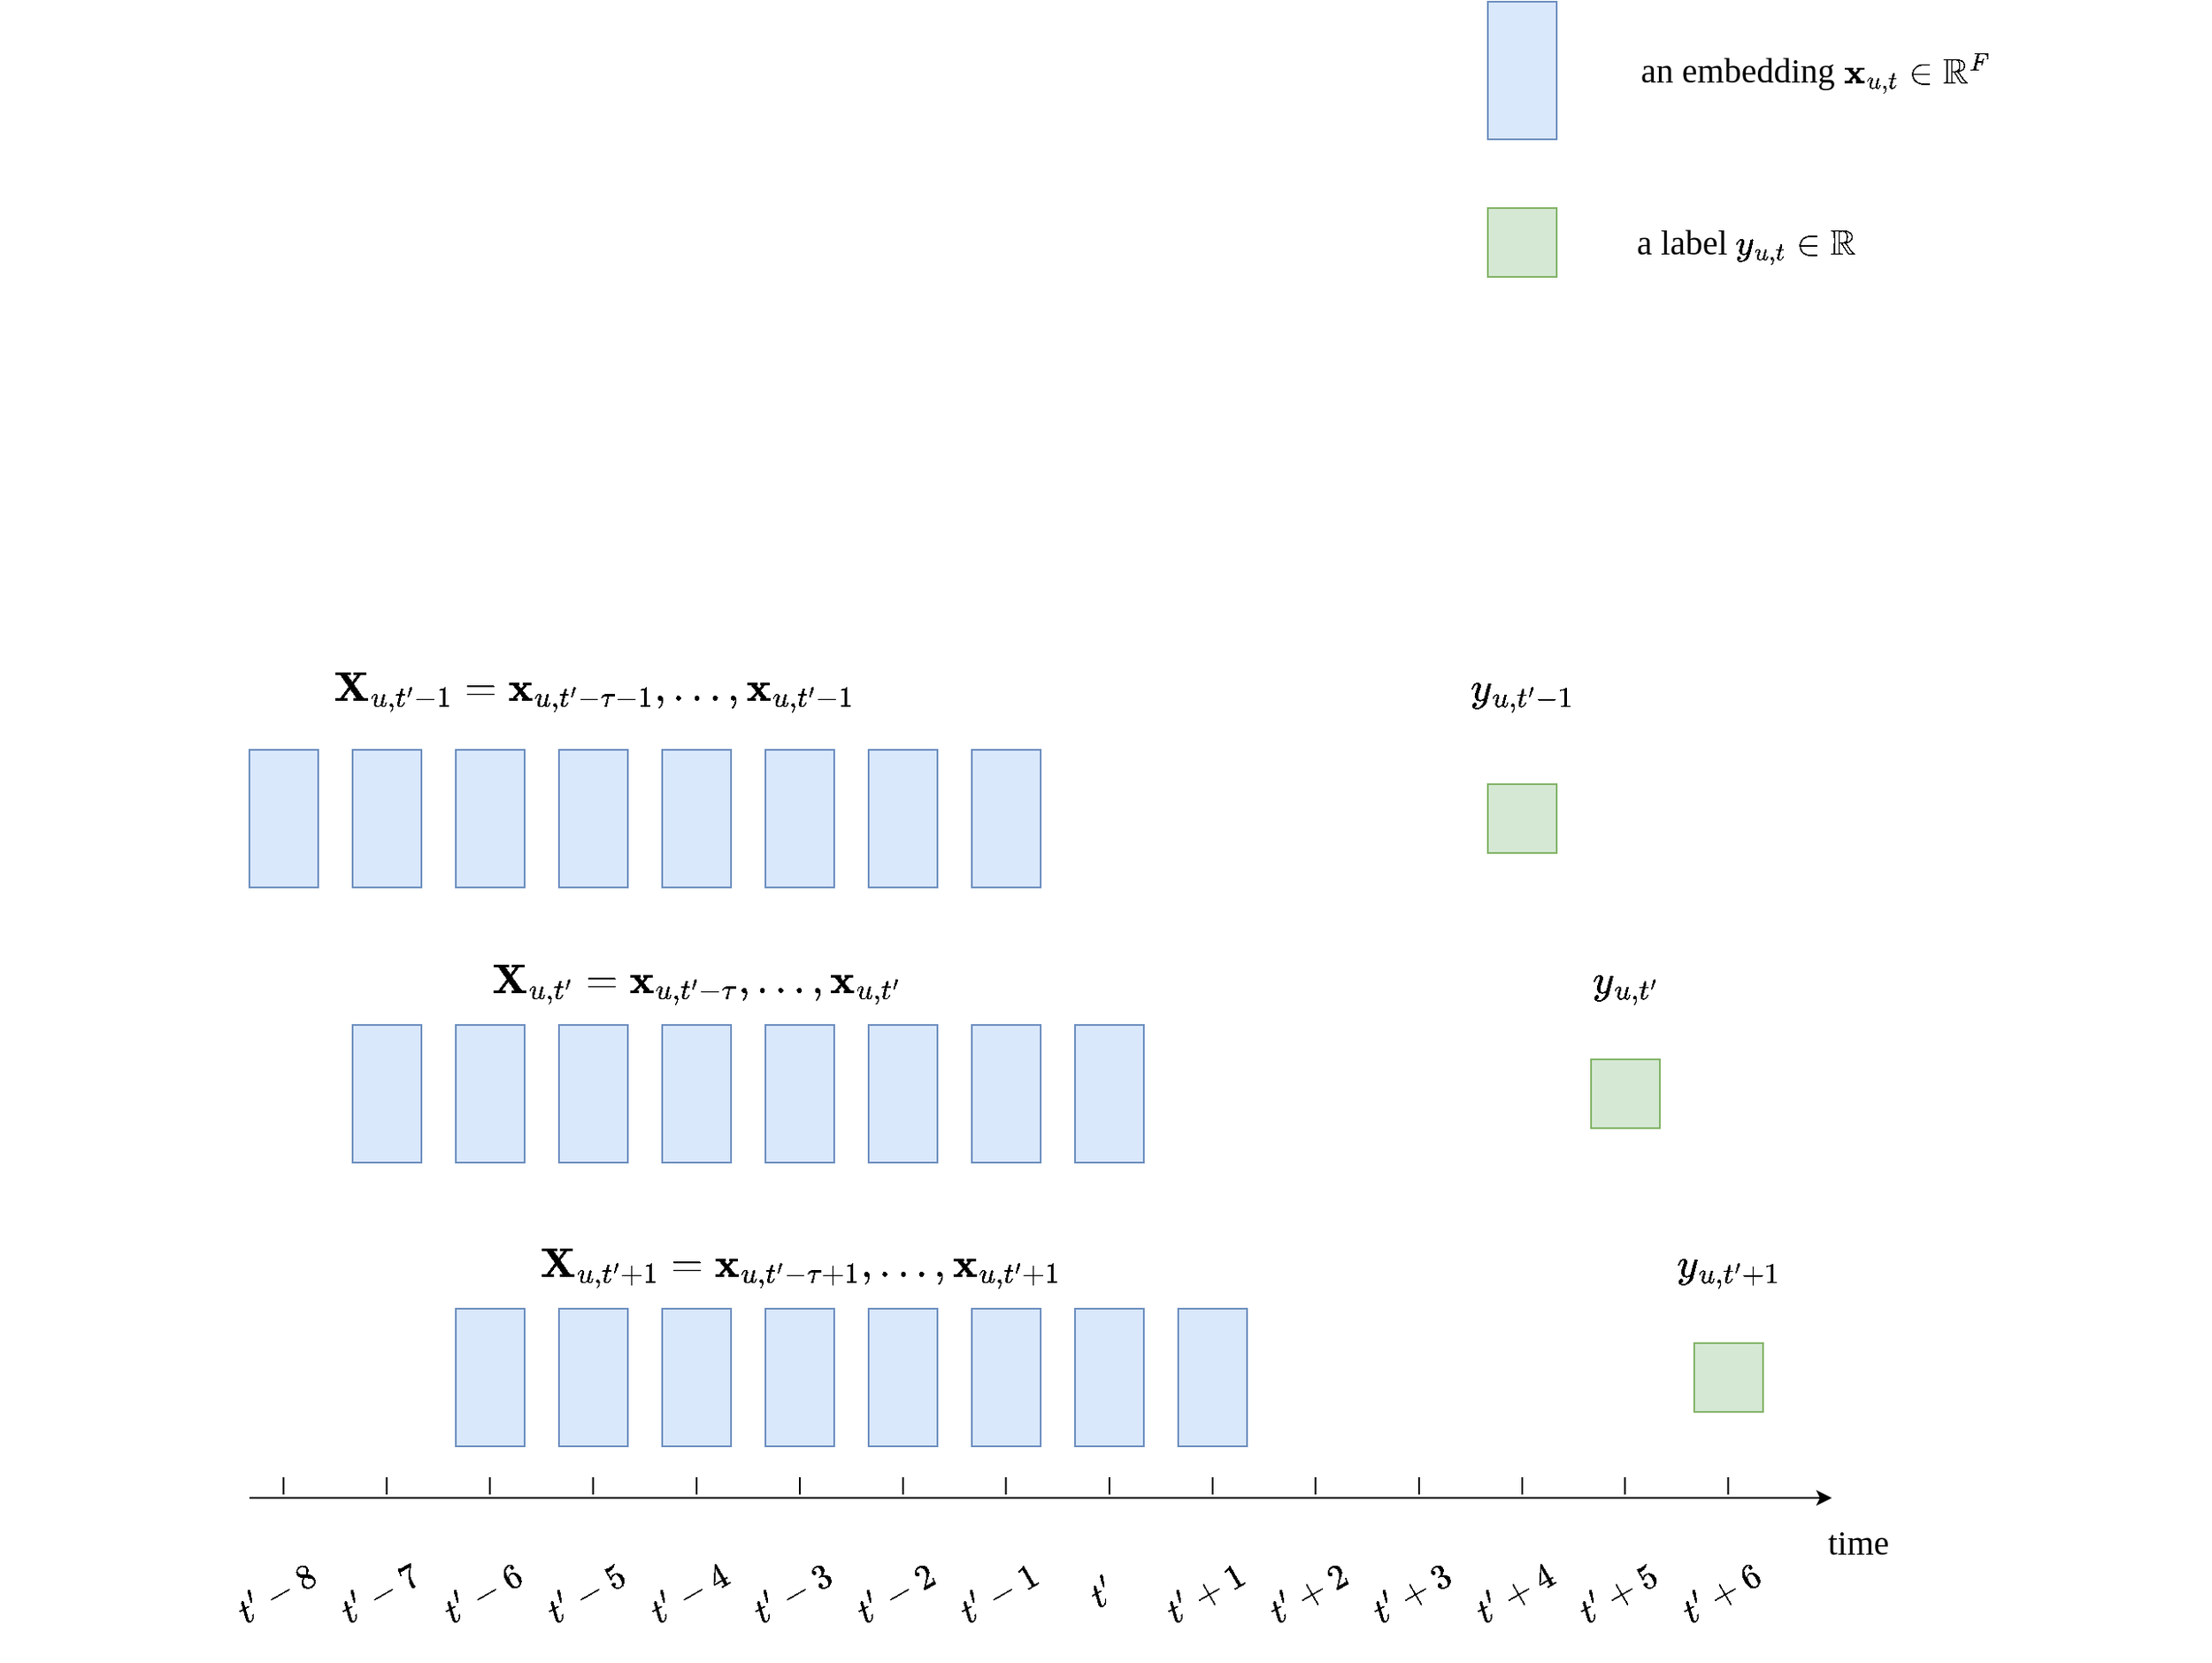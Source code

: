 <mxfile version="24.2.5" type="github">
  <diagram name="第 1 页" id="iBYXEOpFaW9ppv63QH4R">
    <mxGraphModel dx="4276" dy="2672" grid="1" gridSize="10" guides="1" tooltips="1" connect="1" arrows="1" fold="1" page="1" pageScale="1" pageWidth="980" pageHeight="1390" math="1" shadow="0">
      <root>
        <mxCell id="0" />
        <mxCell id="1" parent="0" />
        <mxCell id="Qjhme60CZn5szrycuIal-2" value="" style="rounded=0;whiteSpace=wrap;html=1;fillColor=#d5e8d4;strokeColor=#82b366;fontSize=20;" vertex="1" parent="1">
          <mxGeometry x="-40" y="-420" width="40" height="40" as="geometry" />
        </mxCell>
        <mxCell id="Qjhme60CZn5szrycuIal-3" value="" style="endArrow=classic;html=1;rounded=0;fontSize=20;" edge="1" parent="1">
          <mxGeometry width="50" height="50" relative="1" as="geometry">
            <mxPoint x="-880" y="-330" as="sourcePoint" />
            <mxPoint x="40" y="-330" as="targetPoint" />
          </mxGeometry>
        </mxCell>
        <mxCell id="Qjhme60CZn5szrycuIal-4" value="&lt;font style=&quot;font-size: 20px;&quot; face=&quot;Times New Roman&quot;&gt;time&lt;/font&gt;" style="text;html=1;align=center;verticalAlign=middle;resizable=0;points=[];autosize=1;strokeColor=none;fillColor=none;fontSize=20;" vertex="1" parent="1">
          <mxGeometry x="25" y="-325" width="60" height="40" as="geometry" />
        </mxCell>
        <mxCell id="Qjhme60CZn5szrycuIal-5" value="&lt;span style=&quot;font-family: &amp;quot;Times New Roman&amp;quot;; background-color: initial; font-size: 20px;&quot;&gt;$$t&#39;-8$$&lt;/span&gt;" style="text;html=1;align=center;verticalAlign=middle;resizable=0;points=[];autosize=1;strokeColor=none;fillColor=none;fontSize=20;rotation=330;" vertex="1" parent="1">
          <mxGeometry x="-910" y="-295" width="90" height="40" as="geometry" />
        </mxCell>
        <mxCell id="Qjhme60CZn5szrycuIal-7" value="" style="endArrow=none;html=1;rounded=0;exitX=0;exitY=0;exitDx=0;exitDy=0;fontSize=16;" edge="1" parent="1">
          <mxGeometry width="50" height="50" relative="1" as="geometry">
            <mxPoint x="-560" y="-332" as="sourcePoint" />
            <mxPoint x="-560" y="-342" as="targetPoint" />
          </mxGeometry>
        </mxCell>
        <mxCell id="Qjhme60CZn5szrycuIal-9" value="" style="rounded=0;whiteSpace=wrap;html=1;fillColor=#dae8fc;strokeColor=#6c8ebf;fontSize=20;" vertex="1" parent="1">
          <mxGeometry x="-460" y="-440" width="40" height="80" as="geometry" />
        </mxCell>
        <mxCell id="Qjhme60CZn5szrycuIal-11" value="" style="rounded=0;whiteSpace=wrap;html=1;fillColor=#dae8fc;strokeColor=#6c8ebf;fontSize=20;" vertex="1" parent="1">
          <mxGeometry x="-400" y="-440" width="40" height="80" as="geometry" />
        </mxCell>
        <mxCell id="Qjhme60CZn5szrycuIal-12" value="" style="endArrow=none;html=1;rounded=0;exitX=0;exitY=0;exitDx=0;exitDy=0;fontSize=16;" edge="1" parent="1">
          <mxGeometry width="50" height="50" relative="1" as="geometry">
            <mxPoint x="-500" y="-332" as="sourcePoint" />
            <mxPoint x="-500" y="-342" as="targetPoint" />
          </mxGeometry>
        </mxCell>
        <mxCell id="Qjhme60CZn5szrycuIal-13" value="" style="rounded=0;whiteSpace=wrap;html=1;fillColor=#dae8fc;strokeColor=#6c8ebf;fontSize=20;" vertex="1" parent="1">
          <mxGeometry x="-520" y="-440" width="40" height="80" as="geometry" />
        </mxCell>
        <mxCell id="Qjhme60CZn5szrycuIal-14" value="" style="rounded=0;whiteSpace=wrap;html=1;fillColor=#dae8fc;strokeColor=#6c8ebf;fontSize=20;" vertex="1" parent="1">
          <mxGeometry x="-580" y="-440" width="40" height="80" as="geometry" />
        </mxCell>
        <mxCell id="Qjhme60CZn5szrycuIal-15" value="" style="rounded=0;whiteSpace=wrap;html=1;fillColor=#dae8fc;strokeColor=#6c8ebf;fontSize=20;" vertex="1" parent="1">
          <mxGeometry x="-640" y="-440" width="40" height="80" as="geometry" />
        </mxCell>
        <mxCell id="Qjhme60CZn5szrycuIal-16" value="" style="rounded=0;whiteSpace=wrap;html=1;fillColor=#dae8fc;strokeColor=#6c8ebf;fontSize=20;" vertex="1" parent="1">
          <mxGeometry x="-700" y="-440" width="40" height="80" as="geometry" />
        </mxCell>
        <mxCell id="Qjhme60CZn5szrycuIal-17" value="" style="rounded=0;whiteSpace=wrap;html=1;fillColor=#dae8fc;strokeColor=#6c8ebf;fontSize=20;" vertex="1" parent="1">
          <mxGeometry x="-760" y="-440" width="40" height="80" as="geometry" />
        </mxCell>
        <mxCell id="Qjhme60CZn5szrycuIal-18" value="" style="rounded=0;whiteSpace=wrap;html=1;fillColor=#dae8fc;strokeColor=#6c8ebf;fontSize=20;" vertex="1" parent="1">
          <mxGeometry x="-340" y="-440" width="40" height="80" as="geometry" />
        </mxCell>
        <mxCell id="Qjhme60CZn5szrycuIal-19" value="" style="endArrow=none;html=1;rounded=0;exitX=0;exitY=0;exitDx=0;exitDy=0;fontSize=16;" edge="1" parent="1">
          <mxGeometry width="50" height="50" relative="1" as="geometry">
            <mxPoint x="-620" y="-332" as="sourcePoint" />
            <mxPoint x="-620" y="-342" as="targetPoint" />
          </mxGeometry>
        </mxCell>
        <mxCell id="Qjhme60CZn5szrycuIal-20" value="" style="endArrow=none;html=1;rounded=0;exitX=0;exitY=0;exitDx=0;exitDy=0;fontSize=16;" edge="1" parent="1">
          <mxGeometry width="50" height="50" relative="1" as="geometry">
            <mxPoint x="-680.2" y="-332" as="sourcePoint" />
            <mxPoint x="-680.2" y="-342" as="targetPoint" />
          </mxGeometry>
        </mxCell>
        <mxCell id="Qjhme60CZn5szrycuIal-21" value="" style="endArrow=none;html=1;rounded=0;exitX=0;exitY=0;exitDx=0;exitDy=0;fontSize=16;" edge="1" parent="1">
          <mxGeometry width="50" height="50" relative="1" as="geometry">
            <mxPoint x="-740.2" y="-332" as="sourcePoint" />
            <mxPoint x="-740.2" y="-342" as="targetPoint" />
          </mxGeometry>
        </mxCell>
        <mxCell id="Qjhme60CZn5szrycuIal-22" value="" style="endArrow=none;html=1;rounded=0;exitX=0;exitY=0;exitDx=0;exitDy=0;fontSize=16;" edge="1" parent="1">
          <mxGeometry width="50" height="50" relative="1" as="geometry">
            <mxPoint x="-800.2" y="-332" as="sourcePoint" />
            <mxPoint x="-800.2" y="-342" as="targetPoint" />
          </mxGeometry>
        </mxCell>
        <mxCell id="Qjhme60CZn5szrycuIal-23" value="" style="endArrow=none;html=1;rounded=0;exitX=0;exitY=0;exitDx=0;exitDy=0;fontSize=16;" edge="1" parent="1">
          <mxGeometry width="50" height="50" relative="1" as="geometry">
            <mxPoint x="-860.2" y="-332" as="sourcePoint" />
            <mxPoint x="-860.2" y="-342" as="targetPoint" />
          </mxGeometry>
        </mxCell>
        <mxCell id="Qjhme60CZn5szrycuIal-24" value="" style="endArrow=none;html=1;rounded=0;exitX=0;exitY=0;exitDx=0;exitDy=0;fontSize=16;" edge="1" parent="1">
          <mxGeometry width="50" height="50" relative="1" as="geometry">
            <mxPoint x="-440.2" y="-332" as="sourcePoint" />
            <mxPoint x="-440.2" y="-342" as="targetPoint" />
          </mxGeometry>
        </mxCell>
        <mxCell id="Qjhme60CZn5szrycuIal-25" value="" style="endArrow=none;html=1;rounded=0;exitX=0;exitY=0;exitDx=0;exitDy=0;fontSize=16;" edge="1" parent="1">
          <mxGeometry width="50" height="50" relative="1" as="geometry">
            <mxPoint x="-380" y="-332" as="sourcePoint" />
            <mxPoint x="-380" y="-342" as="targetPoint" />
          </mxGeometry>
        </mxCell>
        <mxCell id="Qjhme60CZn5szrycuIal-26" value="" style="endArrow=none;html=1;rounded=0;exitX=0;exitY=0;exitDx=0;exitDy=0;fontSize=16;" edge="1" parent="1">
          <mxGeometry width="50" height="50" relative="1" as="geometry">
            <mxPoint x="-320" y="-332" as="sourcePoint" />
            <mxPoint x="-320" y="-342" as="targetPoint" />
          </mxGeometry>
        </mxCell>
        <mxCell id="Qjhme60CZn5szrycuIal-27" value="" style="endArrow=none;html=1;rounded=0;exitX=0;exitY=0;exitDx=0;exitDy=0;fontSize=16;" edge="1" parent="1">
          <mxGeometry width="50" height="50" relative="1" as="geometry">
            <mxPoint x="-260.2" y="-332" as="sourcePoint" />
            <mxPoint x="-260.2" y="-342" as="targetPoint" />
          </mxGeometry>
        </mxCell>
        <mxCell id="Qjhme60CZn5szrycuIal-29" value="" style="endArrow=none;html=1;rounded=0;exitX=0;exitY=0;exitDx=0;exitDy=0;fontSize=16;" edge="1" parent="1">
          <mxGeometry width="50" height="50" relative="1" as="geometry">
            <mxPoint x="-200" y="-332" as="sourcePoint" />
            <mxPoint x="-200" y="-342" as="targetPoint" />
          </mxGeometry>
        </mxCell>
        <mxCell id="Qjhme60CZn5szrycuIal-30" value="" style="endArrow=none;html=1;rounded=0;exitX=0;exitY=0;exitDx=0;exitDy=0;fontSize=16;" edge="1" parent="1">
          <mxGeometry width="50" height="50" relative="1" as="geometry">
            <mxPoint x="-140" y="-332" as="sourcePoint" />
            <mxPoint x="-140" y="-342" as="targetPoint" />
          </mxGeometry>
        </mxCell>
        <mxCell id="Qjhme60CZn5szrycuIal-31" value="" style="rounded=0;whiteSpace=wrap;html=1;fillColor=#d5e8d4;strokeColor=#82b366;fontSize=20;" vertex="1" parent="1">
          <mxGeometry x="-160" y="-745" width="40" height="40" as="geometry" />
        </mxCell>
        <mxCell id="Qjhme60CZn5szrycuIal-32" value="" style="rounded=0;whiteSpace=wrap;html=1;fillColor=#dae8fc;strokeColor=#6c8ebf;fontSize=20;" vertex="1" parent="1">
          <mxGeometry x="-580" y="-765" width="40" height="80" as="geometry" />
        </mxCell>
        <mxCell id="Qjhme60CZn5szrycuIal-33" value="" style="rounded=0;whiteSpace=wrap;html=1;fillColor=#dae8fc;strokeColor=#6c8ebf;fontSize=20;" vertex="1" parent="1">
          <mxGeometry x="-520" y="-765" width="40" height="80" as="geometry" />
        </mxCell>
        <mxCell id="Qjhme60CZn5szrycuIal-34" value="" style="rounded=0;whiteSpace=wrap;html=1;fillColor=#dae8fc;strokeColor=#6c8ebf;fontSize=20;" vertex="1" parent="1">
          <mxGeometry x="-640" y="-765" width="40" height="80" as="geometry" />
        </mxCell>
        <mxCell id="Qjhme60CZn5szrycuIal-35" value="" style="rounded=0;whiteSpace=wrap;html=1;fillColor=#dae8fc;strokeColor=#6c8ebf;fontSize=20;" vertex="1" parent="1">
          <mxGeometry x="-700" y="-765" width="40" height="80" as="geometry" />
        </mxCell>
        <mxCell id="Qjhme60CZn5szrycuIal-36" value="" style="rounded=0;whiteSpace=wrap;html=1;fillColor=#dae8fc;strokeColor=#6c8ebf;fontSize=20;" vertex="1" parent="1">
          <mxGeometry x="-760" y="-765" width="40" height="80" as="geometry" />
        </mxCell>
        <mxCell id="Qjhme60CZn5szrycuIal-37" value="" style="rounded=0;whiteSpace=wrap;html=1;fillColor=#dae8fc;strokeColor=#6c8ebf;fontSize=20;" vertex="1" parent="1">
          <mxGeometry x="-820" y="-765" width="40" height="80" as="geometry" />
        </mxCell>
        <mxCell id="Qjhme60CZn5szrycuIal-38" value="" style="rounded=0;whiteSpace=wrap;html=1;fillColor=#dae8fc;strokeColor=#6c8ebf;fontSize=20;" vertex="1" parent="1">
          <mxGeometry x="-880" y="-765" width="40" height="80" as="geometry" />
        </mxCell>
        <mxCell id="Qjhme60CZn5szrycuIal-39" value="" style="rounded=0;whiteSpace=wrap;html=1;fillColor=#dae8fc;strokeColor=#6c8ebf;fontSize=20;" vertex="1" parent="1">
          <mxGeometry x="-460" y="-765" width="40" height="80" as="geometry" />
        </mxCell>
        <mxCell id="Qjhme60CZn5szrycuIal-40" value="" style="rounded=0;whiteSpace=wrap;html=1;fillColor=#d5e8d4;strokeColor=#82b366;fontSize=20;" vertex="1" parent="1">
          <mxGeometry x="-100" y="-585" width="40" height="40" as="geometry" />
        </mxCell>
        <mxCell id="Qjhme60CZn5szrycuIal-41" value="" style="rounded=0;whiteSpace=wrap;html=1;fillColor=#dae8fc;strokeColor=#6c8ebf;fontSize=20;" vertex="1" parent="1">
          <mxGeometry x="-520" y="-605" width="40" height="80" as="geometry" />
        </mxCell>
        <mxCell id="Qjhme60CZn5szrycuIal-42" value="" style="rounded=0;whiteSpace=wrap;html=1;fillColor=#dae8fc;strokeColor=#6c8ebf;fontSize=20;" vertex="1" parent="1">
          <mxGeometry x="-460" y="-605" width="40" height="80" as="geometry" />
        </mxCell>
        <mxCell id="Qjhme60CZn5szrycuIal-43" value="" style="rounded=0;whiteSpace=wrap;html=1;fillColor=#dae8fc;strokeColor=#6c8ebf;fontSize=20;" vertex="1" parent="1">
          <mxGeometry x="-580" y="-605" width="40" height="80" as="geometry" />
        </mxCell>
        <mxCell id="Qjhme60CZn5szrycuIal-44" value="" style="rounded=0;whiteSpace=wrap;html=1;fillColor=#dae8fc;strokeColor=#6c8ebf;fontSize=20;" vertex="1" parent="1">
          <mxGeometry x="-640" y="-605" width="40" height="80" as="geometry" />
        </mxCell>
        <mxCell id="Qjhme60CZn5szrycuIal-45" value="" style="rounded=0;whiteSpace=wrap;html=1;fillColor=#dae8fc;strokeColor=#6c8ebf;fontSize=20;" vertex="1" parent="1">
          <mxGeometry x="-700" y="-605" width="40" height="80" as="geometry" />
        </mxCell>
        <mxCell id="Qjhme60CZn5szrycuIal-46" value="" style="rounded=0;whiteSpace=wrap;html=1;fillColor=#dae8fc;strokeColor=#6c8ebf;fontSize=20;" vertex="1" parent="1">
          <mxGeometry x="-760" y="-605" width="40" height="80" as="geometry" />
        </mxCell>
        <mxCell id="Qjhme60CZn5szrycuIal-47" value="" style="rounded=0;whiteSpace=wrap;html=1;fillColor=#dae8fc;strokeColor=#6c8ebf;fontSize=20;" vertex="1" parent="1">
          <mxGeometry x="-820" y="-605" width="40" height="80" as="geometry" />
        </mxCell>
        <mxCell id="Qjhme60CZn5szrycuIal-48" value="" style="rounded=0;whiteSpace=wrap;html=1;fillColor=#dae8fc;strokeColor=#6c8ebf;fontSize=20;" vertex="1" parent="1">
          <mxGeometry x="-400" y="-605" width="40" height="80" as="geometry" />
        </mxCell>
        <mxCell id="Qjhme60CZn5szrycuIal-50" value="&lt;span style=&quot;font-family: &amp;quot;Times New Roman&amp;quot;; background-color: initial; font-size: 20px;&quot;&gt;$$t&#39;-7$$&lt;/span&gt;" style="text;html=1;align=center;verticalAlign=middle;resizable=0;points=[];autosize=1;strokeColor=none;fillColor=none;fontSize=20;rotation=330;" vertex="1" parent="1">
          <mxGeometry x="-850" y="-295" width="90" height="40" as="geometry" />
        </mxCell>
        <mxCell id="Qjhme60CZn5szrycuIal-51" value="&lt;span style=&quot;font-family: &amp;quot;Times New Roman&amp;quot;; background-color: initial; font-size: 20px;&quot;&gt;$$t&#39;-6$$&lt;/span&gt;" style="text;html=1;align=center;verticalAlign=middle;resizable=0;points=[];autosize=1;strokeColor=none;fillColor=none;fontSize=20;rotation=330;" vertex="1" parent="1">
          <mxGeometry x="-790" y="-295" width="90" height="40" as="geometry" />
        </mxCell>
        <mxCell id="Qjhme60CZn5szrycuIal-64" value="&lt;span style=&quot;font-family: &amp;quot;Times New Roman&amp;quot;; background-color: initial; font-size: 20px;&quot;&gt;$$t&#39;-5$$&lt;/span&gt;" style="text;html=1;align=center;verticalAlign=middle;resizable=0;points=[];autosize=1;strokeColor=none;fillColor=none;fontSize=20;rotation=330;" vertex="1" parent="1">
          <mxGeometry x="-730" y="-295" width="90" height="40" as="geometry" />
        </mxCell>
        <mxCell id="Qjhme60CZn5szrycuIal-65" value="&lt;span style=&quot;font-family: &amp;quot;Times New Roman&amp;quot;; background-color: initial; font-size: 20px;&quot;&gt;$$t&#39;-4$$&lt;/span&gt;" style="text;html=1;align=center;verticalAlign=middle;resizable=0;points=[];autosize=1;strokeColor=none;fillColor=none;fontSize=20;rotation=330;" vertex="1" parent="1">
          <mxGeometry x="-670" y="-295" width="90" height="40" as="geometry" />
        </mxCell>
        <mxCell id="Qjhme60CZn5szrycuIal-66" value="&lt;span style=&quot;font-family: &amp;quot;Times New Roman&amp;quot;; background-color: initial; font-size: 20px;&quot;&gt;$$t&#39;-3$$&lt;/span&gt;" style="text;html=1;align=center;verticalAlign=middle;resizable=0;points=[];autosize=1;strokeColor=none;fillColor=none;fontSize=20;rotation=330;" vertex="1" parent="1">
          <mxGeometry x="-610" y="-295" width="90" height="40" as="geometry" />
        </mxCell>
        <mxCell id="Qjhme60CZn5szrycuIal-67" value="&lt;span style=&quot;font-family: &amp;quot;Times New Roman&amp;quot;; background-color: initial; font-size: 20px;&quot;&gt;$$t&#39;-2$$&lt;/span&gt;" style="text;html=1;align=center;verticalAlign=middle;resizable=0;points=[];autosize=1;strokeColor=none;fillColor=none;fontSize=20;rotation=330;" vertex="1" parent="1">
          <mxGeometry x="-550" y="-295" width="90" height="40" as="geometry" />
        </mxCell>
        <mxCell id="Qjhme60CZn5szrycuIal-71" value="&lt;span style=&quot;font-family: &amp;quot;Times New Roman&amp;quot;; background-color: initial; font-size: 20px;&quot;&gt;$$t&#39;-1$$&lt;/span&gt;" style="text;html=1;align=center;verticalAlign=middle;resizable=0;points=[];autosize=1;strokeColor=none;fillColor=none;fontSize=20;rotation=330;" vertex="1" parent="1">
          <mxGeometry x="-490" y="-295" width="90" height="40" as="geometry" />
        </mxCell>
        <mxCell id="Qjhme60CZn5szrycuIal-81" value="&lt;font style=&quot;font-size: 20px;&quot; face=&quot;Times New Roman&quot;&gt;$$t&#39;$$&lt;/font&gt;" style="text;html=1;align=center;verticalAlign=middle;resizable=0;points=[];autosize=1;strokeColor=none;fillColor=none;fontSize=20;rotation=330;" vertex="1" parent="1">
          <mxGeometry x="-420" y="-295" width="70" height="40" as="geometry" />
        </mxCell>
        <mxCell id="Qjhme60CZn5szrycuIal-82" value="&lt;span style=&quot;font-family: &amp;quot;Times New Roman&amp;quot;; background-color: initial; font-size: 20px;&quot;&gt;$$t&#39;+1$$&lt;/span&gt;" style="text;html=1;align=center;verticalAlign=middle;resizable=0;points=[];autosize=1;strokeColor=none;fillColor=none;fontSize=20;rotation=330;" vertex="1" parent="1">
          <mxGeometry x="-370" y="-295" width="90" height="40" as="geometry" />
        </mxCell>
        <mxCell id="Qjhme60CZn5szrycuIal-83" value="&lt;span style=&quot;font-family: &amp;quot;Times New Roman&amp;quot;; background-color: initial; font-size: 20px;&quot;&gt;$$t&#39;+2$$&lt;/span&gt;" style="text;html=1;align=center;verticalAlign=middle;resizable=0;points=[];autosize=1;strokeColor=none;fillColor=none;fontSize=20;rotation=330;" vertex="1" parent="1">
          <mxGeometry x="-310" y="-295" width="90" height="40" as="geometry" />
        </mxCell>
        <mxCell id="Qjhme60CZn5szrycuIal-84" value="&lt;span style=&quot;font-family: &amp;quot;Times New Roman&amp;quot;; background-color: initial; font-size: 20px;&quot;&gt;$$t&#39;+3$$&lt;/span&gt;" style="text;html=1;align=center;verticalAlign=middle;resizable=0;points=[];autosize=1;strokeColor=none;fillColor=none;fontSize=20;rotation=330;" vertex="1" parent="1">
          <mxGeometry x="-250" y="-295" width="90" height="40" as="geometry" />
        </mxCell>
        <mxCell id="Qjhme60CZn5szrycuIal-85" value="&lt;span style=&quot;font-family: &amp;quot;Times New Roman&amp;quot;; background-color: initial; font-size: 20px;&quot;&gt;$$t&#39;+4$$&lt;/span&gt;" style="text;html=1;align=center;verticalAlign=middle;resizable=0;points=[];autosize=1;strokeColor=none;fillColor=none;fontSize=20;rotation=330;" vertex="1" parent="1">
          <mxGeometry x="-190" y="-295" width="90" height="40" as="geometry" />
        </mxCell>
        <mxCell id="Qjhme60CZn5szrycuIal-86" value="&lt;span style=&quot;font-family: &amp;quot;Times New Roman&amp;quot;; background-color: initial; font-size: 20px;&quot;&gt;$$t&#39;+5$$&lt;/span&gt;" style="text;html=1;align=center;verticalAlign=middle;resizable=0;points=[];autosize=1;strokeColor=none;fillColor=none;fontSize=20;rotation=330;" vertex="1" parent="1">
          <mxGeometry x="-130" y="-295" width="90" height="40" as="geometry" />
        </mxCell>
        <mxCell id="Qjhme60CZn5szrycuIal-87" value="&lt;span style=&quot;font-family: &amp;quot;Times New Roman&amp;quot;; background-color: initial; font-size: 20px;&quot;&gt;$$t&#39;+6$$&lt;/span&gt;" style="text;html=1;align=center;verticalAlign=middle;resizable=0;points=[];autosize=1;strokeColor=none;fillColor=none;fontSize=20;rotation=330;" vertex="1" parent="1">
          <mxGeometry x="-70" y="-295" width="90" height="40" as="geometry" />
        </mxCell>
        <mxCell id="Qjhme60CZn5szrycuIal-90" value="" style="endArrow=none;html=1;rounded=0;exitX=0;exitY=0;exitDx=0;exitDy=0;fontSize=16;" edge="1" parent="1">
          <mxGeometry width="50" height="50" relative="1" as="geometry">
            <mxPoint x="-80.29" y="-332" as="sourcePoint" />
            <mxPoint x="-80.29" y="-342" as="targetPoint" />
          </mxGeometry>
        </mxCell>
        <mxCell id="Qjhme60CZn5szrycuIal-91" value="" style="endArrow=none;html=1;rounded=0;exitX=0;exitY=0;exitDx=0;exitDy=0;fontSize=16;" edge="1" parent="1">
          <mxGeometry width="50" height="50" relative="1" as="geometry">
            <mxPoint x="-20.29" y="-332" as="sourcePoint" />
            <mxPoint x="-20.29" y="-342" as="targetPoint" />
          </mxGeometry>
        </mxCell>
        <mxCell id="Qjhme60CZn5szrycuIal-93" value="&lt;span style=&quot;font-size: 20px; text-wrap: wrap;&quot;&gt;$$\mathbf{X}_{u, t&#39;-1} = \mathbf{x}_{u, t&#39;-\tau-1}, \dots, \mathbf{x}_{u, t&#39;-1}$$&lt;/span&gt;" style="text;html=1;align=center;verticalAlign=middle;resizable=0;points=[];autosize=1;strokeColor=none;fillColor=none;fontSize=20;" vertex="1" parent="1">
          <mxGeometry x="-1025" y="-820" width="690" height="40" as="geometry" />
        </mxCell>
        <mxCell id="Qjhme60CZn5szrycuIal-94" value="&lt;span style=&quot;text-wrap: wrap; font-size: 20px;&quot;&gt;&lt;font style=&quot;font-size: 20px;&quot;&gt;$$y_{u, t&#39;-1}$$&lt;/font&gt;&lt;/span&gt;" style="text;html=1;align=center;verticalAlign=middle;resizable=0;points=[];autosize=1;strokeColor=none;fillColor=none;fontSize=20;" vertex="1" parent="1">
          <mxGeometry x="-215" y="-820" width="150" height="40" as="geometry" />
        </mxCell>
        <mxCell id="Qjhme60CZn5szrycuIal-97" value="&lt;span style=&quot;text-wrap: wrap; font-size: 20px;&quot;&gt;&lt;font style=&quot;font-size: 20px;&quot;&gt;$$y_{u, t&#39;}$$&lt;/font&gt;&lt;/span&gt;" style="text;html=1;align=center;verticalAlign=middle;resizable=0;points=[];autosize=1;strokeColor=none;fillColor=none;fontSize=20;" vertex="1" parent="1">
          <mxGeometry x="-145" y="-650" width="130" height="40" as="geometry" />
        </mxCell>
        <mxCell id="Qjhme60CZn5szrycuIal-98" value="&lt;span style=&quot;text-wrap: wrap; font-size: 20px;&quot;&gt;&lt;font style=&quot;font-size: 20px;&quot;&gt;$$y_{u, t&#39;+1}$$&lt;/font&gt;&lt;/span&gt;" style="text;html=1;align=center;verticalAlign=middle;resizable=0;points=[];autosize=1;strokeColor=none;fillColor=none;fontSize=20;" vertex="1" parent="1">
          <mxGeometry x="-100" y="-485" width="160" height="40" as="geometry" />
        </mxCell>
        <mxCell id="Qjhme60CZn5szrycuIal-99" value="" style="rounded=0;whiteSpace=wrap;html=1;fillColor=#dae8fc;strokeColor=#6c8ebf;fontSize=20;" vertex="1" parent="1">
          <mxGeometry x="-160" y="-1200" width="40" height="80" as="geometry" />
        </mxCell>
        <mxCell id="Qjhme60CZn5szrycuIal-100" value="&lt;font style=&quot;font-size: 20px;&quot;&gt;an embedding \( \mathbf{x}_{u,t} \in \mathbb{R}^F\)&lt;/font&gt;" style="text;html=1;align=center;verticalAlign=middle;resizable=0;points=[];autosize=1;strokeColor=none;fillColor=none;fontFamily=Times New Roman;fontSize=20;" vertex="1" parent="1">
          <mxGeometry x="-200" y="-1180" width="460" height="40" as="geometry" />
        </mxCell>
        <mxCell id="Qjhme60CZn5szrycuIal-102" value="" style="rounded=0;whiteSpace=wrap;html=1;fillColor=#d5e8d4;strokeColor=#82b366;fontSize=20;" vertex="1" parent="1">
          <mxGeometry x="-160" y="-1080" width="40" height="40" as="geometry" />
        </mxCell>
        <mxCell id="Qjhme60CZn5szrycuIal-103" value="&lt;font style=&quot;font-size: 20px;&quot;&gt;a label \( y_{u,t} \in \mathbb{R}\)&lt;/font&gt;" style="text;html=1;align=center;verticalAlign=middle;resizable=0;points=[];autosize=1;strokeColor=none;fillColor=none;fontFamily=Times New Roman;fontSize=20;" vertex="1" parent="1">
          <mxGeometry x="-160" y="-1080" width="300" height="40" as="geometry" />
        </mxCell>
        <mxCell id="Qjhme60CZn5szrycuIal-104" value="&lt;span style=&quot;font-size: 20px; text-wrap: wrap;&quot;&gt;$$\mathbf{X}_{u, t&#39;} = \mathbf{x}_{u, t&#39;-\tau}, \dots, \mathbf{x}_{u, t&#39;}$$&lt;/span&gt;" style="text;html=1;align=center;verticalAlign=middle;resizable=0;points=[];autosize=1;strokeColor=none;fillColor=none;fontSize=20;" vertex="1" parent="1">
          <mxGeometry x="-940" y="-650" width="640" height="40" as="geometry" />
        </mxCell>
        <mxCell id="Qjhme60CZn5szrycuIal-106" value="&lt;span style=&quot;font-size: 20px; text-wrap: wrap;&quot;&gt;$$\mathbf{X}_{u, t&#39;+1} = \mathbf{x}_{u, t&#39;-\tau+1}, \dots, \mathbf{x}_{u, t&#39;+1}$$&lt;/span&gt;" style="text;html=1;align=center;verticalAlign=middle;resizable=0;points=[];autosize=1;strokeColor=none;fillColor=none;fontSize=20;" vertex="1" parent="1">
          <mxGeometry x="-915" y="-485" width="710" height="40" as="geometry" />
        </mxCell>
      </root>
    </mxGraphModel>
  </diagram>
</mxfile>
